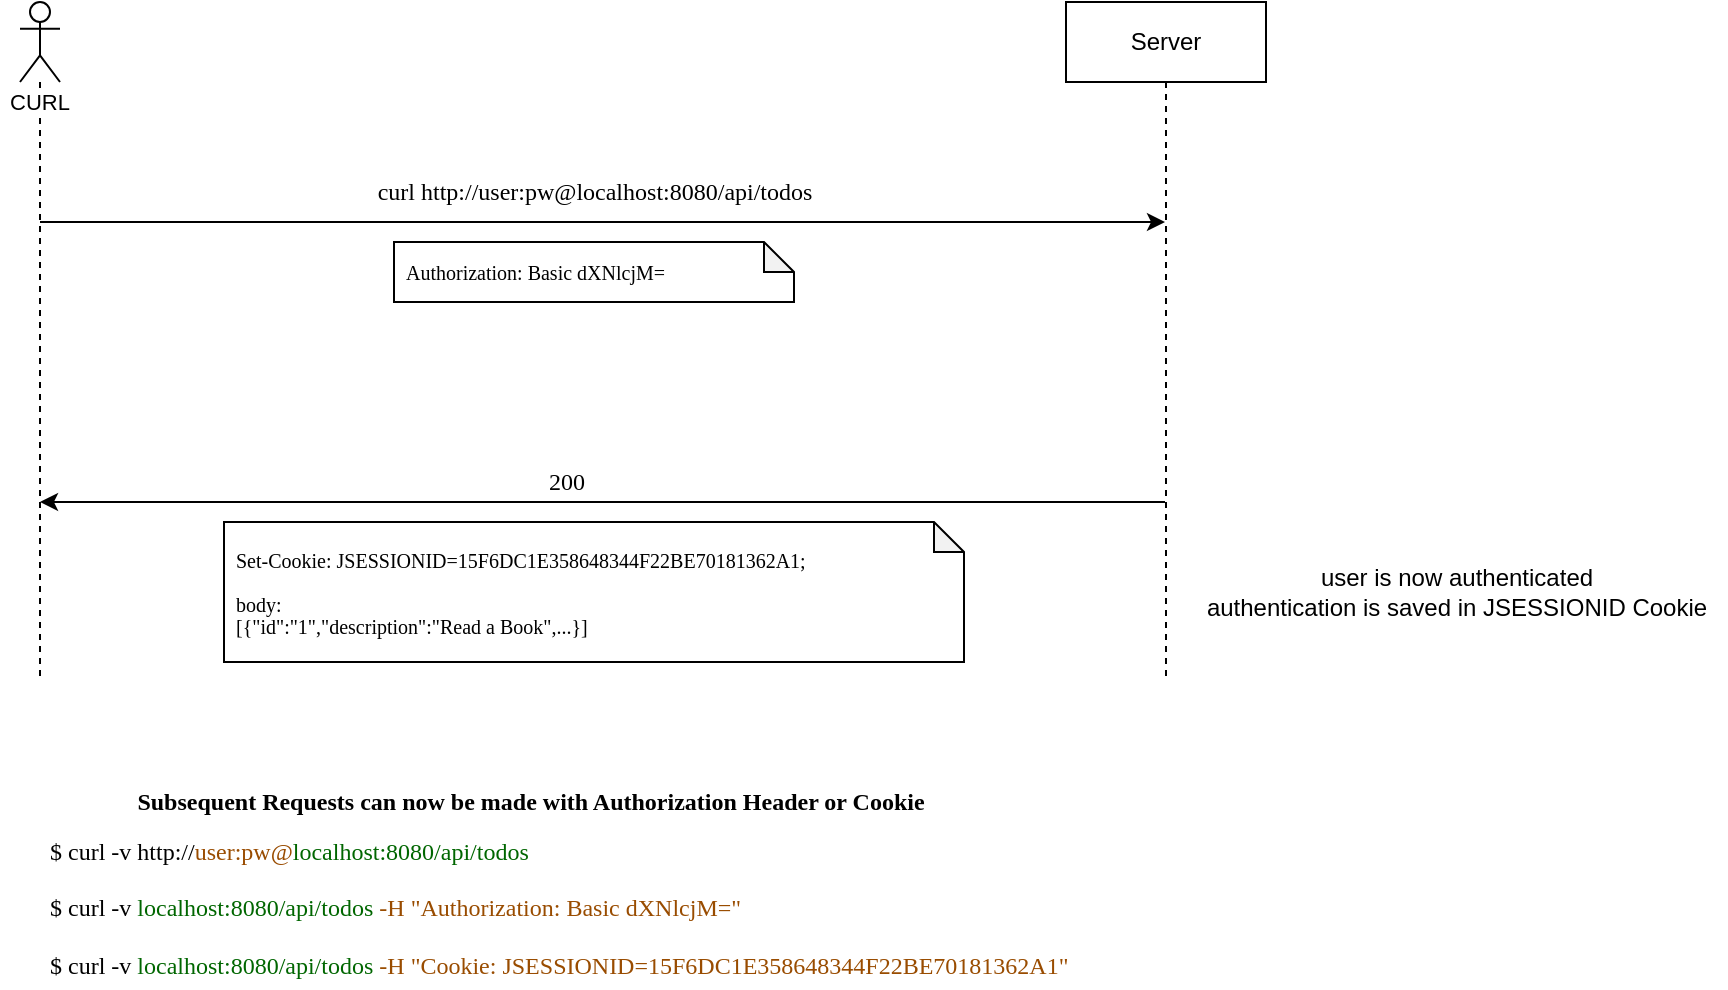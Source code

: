 <mxfile version="12.9.14"><diagram id="DCGHBPrvkiVxLQ0x9Hsp" name="Page-1"><mxGraphModel dx="927" dy="471" grid="1" gridSize="10" guides="1" tooltips="1" connect="1" arrows="1" fold="1" page="1" pageScale="1" pageWidth="827" pageHeight="1169" math="0" shadow="0"><root><mxCell id="0"/><mxCell id="1" parent="0"/><mxCell id="BqE1kj_sUkDCqcLDB07h-1" style="edgeStyle=orthogonalEdgeStyle;rounded=0;orthogonalLoop=1;jettySize=auto;html=1;" parent="1" source="BqE1kj_sUkDCqcLDB07h-5" target="BqE1kj_sUkDCqcLDB07h-10" edge="1"><mxGeometry relative="1" as="geometry"><Array as="points"><mxPoint x="550" y="590"/><mxPoint x="550" y="590"/></Array></mxGeometry></mxCell><mxCell id="BqE1kj_sUkDCqcLDB07h-5" value="&lt;font style=&quot;font-size: 11px&quot;&gt;CURL&lt;/font&gt;" style="shape=umlLifeline;participant=umlActor;perimeter=lifelinePerimeter;whiteSpace=wrap;html=1;container=1;collapsible=0;recursiveResize=0;verticalAlign=top;spacingTop=36;labelBackgroundColor=#ffffff;outlineConnect=0;" parent="1" vertex="1"><mxGeometry x="127" y="480" width="20" height="340" as="geometry"/></mxCell><mxCell id="BqE1kj_sUkDCqcLDB07h-6" style="edgeStyle=orthogonalEdgeStyle;rounded=0;orthogonalLoop=1;jettySize=auto;html=1;fontFamily=Courier New;" parent="1" source="BqE1kj_sUkDCqcLDB07h-10" target="BqE1kj_sUkDCqcLDB07h-5" edge="1"><mxGeometry relative="1" as="geometry"><Array as="points"><mxPoint x="290" y="730"/><mxPoint x="290" y="730"/></Array></mxGeometry></mxCell><mxCell id="BqE1kj_sUkDCqcLDB07h-10" value="Server" style="shape=umlLifeline;perimeter=lifelinePerimeter;whiteSpace=wrap;html=1;container=1;collapsible=0;recursiveResize=0;outlineConnect=0;" parent="1" vertex="1"><mxGeometry x="650" y="480" width="100" height="340" as="geometry"/></mxCell><mxCell id="BqE1kj_sUkDCqcLDB07h-11" value="curl http://user:pw@localhost:8080/api/todos" style="text;html=1;align=center;verticalAlign=middle;resizable=0;points=[];autosize=1;fontFamily=Verdana;" parent="1" vertex="1"><mxGeometry x="269" y="565" width="290" height="20" as="geometry"/></mxCell><mxCell id="BqE1kj_sUkDCqcLDB07h-22" value="&lt;p class=&quot;p1&quot; style=&quot;margin: 0px ; font-stretch: normal ; font-size: 10px ; line-height: normal ; font-family: &amp;#34;monaco&amp;#34;&quot;&gt;&lt;span&gt;Authorization: Basic dXNlcjM=&lt;/span&gt;&lt;br&gt;&lt;/p&gt;" style="shape=note;whiteSpace=wrap;html=1;backgroundOutline=1;darkOpacity=0.05;size=15;align=left;spacingLeft=4;" parent="1" vertex="1"><mxGeometry x="314" y="600" width="200" height="30" as="geometry"/></mxCell><mxCell id="BqE1kj_sUkDCqcLDB07h-24" value="&lt;p class=&quot;p1&quot; style=&quot;margin: 0px ; font-stretch: normal ; font-size: 10px ; line-height: normal ; font-family: &amp;#34;monaco&amp;#34;&quot;&gt;&lt;span class=&quot;s1&quot;&gt;&lt;/span&gt;&lt;/p&gt;&lt;p class=&quot;p1&quot; style=&quot;margin: 0px ; font-stretch: normal ; font-size: 10px ; line-height: normal ; font-family: &amp;#34;monaco&amp;#34;&quot;&gt;&lt;span class=&quot;s1&quot;&gt;Set-Cookie: JSESSIONID=15F6DC1E358648344F22BE70181362A1;&lt;/span&gt;&lt;/p&gt;&lt;p class=&quot;p1&quot; style=&quot;margin: 0px ; font-stretch: normal ; font-size: 10px ; line-height: normal ; font-family: &amp;#34;monaco&amp;#34;&quot;&gt;&lt;span style=&quot;font-family: &amp;#34;monaco&amp;#34;&quot;&gt;&lt;br&gt;&lt;/span&gt;&lt;/p&gt;&lt;p class=&quot;p1&quot; style=&quot;margin: 0px ; font-stretch: normal ; font-size: 10px ; line-height: normal ; font-family: &amp;#34;monaco&amp;#34;&quot;&gt;&lt;span style=&quot;font-family: &amp;#34;monaco&amp;#34;&quot;&gt;body:&lt;/span&gt;&lt;/p&gt;&lt;p class=&quot;p1&quot; style=&quot;margin: 0px ; font-stretch: normal ; font-size: 10px ; line-height: normal ; font-family: &amp;#34;monaco&amp;#34;&quot;&gt;&lt;span style=&quot;font-family: &amp;#34;monaco&amp;#34;&quot;&gt;[{&quot;id&quot;:&quot;1&quot;,&quot;description&quot;:&quot;Read a Book&quot;,...&lt;/span&gt;&lt;span&gt;}]&lt;/span&gt;&lt;/p&gt;" style="shape=note;whiteSpace=wrap;html=1;backgroundOutline=1;darkOpacity=0.05;size=15;align=left;spacingLeft=4;" parent="1" vertex="1"><mxGeometry x="229" y="740" width="370" height="70" as="geometry"/></mxCell><mxCell id="BqE1kj_sUkDCqcLDB07h-25" value="200" style="text;html=1;align=center;verticalAlign=middle;resizable=0;points=[];autosize=1;fontFamily=Verdana;" parent="1" vertex="1"><mxGeometry x="380" y="710" width="40" height="20" as="geometry"/></mxCell><mxCell id="QBLEd1RmYDSCUwZ2T1KY-13" value="&lt;p class=&quot;p1&quot; style=&quot;margin: 0px ; font-stretch: normal ; font-size: 10px ; line-height: normal ; font-family: &amp;#34;monaco&amp;#34;&quot;&gt;&lt;br&gt;&lt;/p&gt;" style="text;html=1;align=center;verticalAlign=middle;resizable=0;points=[];autosize=1;" vertex="1" parent="1"><mxGeometry x="412" y="890" width="20" height="20" as="geometry"/></mxCell><mxCell id="QBLEd1RmYDSCUwZ2T1KY-15" value="user is now authenticated&lt;br&gt;authentication is saved in JSESSIONID Cookie" style="text;html=1;align=center;verticalAlign=middle;resizable=0;points=[];autosize=1;" vertex="1" parent="1"><mxGeometry x="710" y="760" width="270" height="30" as="geometry"/></mxCell><mxCell id="QBLEd1RmYDSCUwZ2T1KY-18" value="Subsequent Requests can now be made with Authorization Header or Cookie" style="text;html=1;align=center;verticalAlign=middle;resizable=0;points=[];autosize=1;fontFamily=Verdana;fontStyle=1" vertex="1" parent="1"><mxGeometry x="117" y="870" width="530" height="20" as="geometry"/></mxCell><mxCell id="QBLEd1RmYDSCUwZ2T1KY-19" value="&lt;font&gt;$ curl -v http://&lt;font color=&quot;#994c00&quot;&gt;user:pw@&lt;/font&gt;&lt;font color=&quot;#006600&quot;&gt;localhost:8080/api/todos&lt;/font&gt;&lt;br&gt;&lt;br&gt;&lt;div&gt;&lt;span style=&quot;font-size: 12px&quot;&gt;$&amp;nbsp;&lt;/span&gt;&lt;span style=&quot;font-size: 12px ; text-align: center&quot;&gt;curl -v &lt;font color=&quot;#006600&quot;&gt;localhost:8080/api/todos&lt;/font&gt; &lt;font color=&quot;#994c00&quot;&gt;-H &quot;Authorization:&amp;nbsp;&lt;/font&gt;&lt;/span&gt;&lt;font color=&quot;#994c00&quot;&gt;Basic dXNlcjM=&quot;&lt;/font&gt;&lt;/div&gt;&lt;br&gt;$&amp;nbsp;&lt;span style=&quot;font-size: 12px ; text-align: center&quot;&gt;curl -v &lt;font color=&quot;#006600&quot;&gt;localhost:8080/api/todos&lt;/font&gt; &lt;font color=&quot;#994c00&quot;&gt;-H &quot;Cookie: JSESSIONID=15F6DC1E358648344F22BE70181362A1&quot;&lt;/font&gt;&lt;br&gt;&lt;/span&gt;&lt;/font&gt;" style="text;html=1;align=left;verticalAlign=middle;resizable=0;points=[];autosize=1;fontFamily=Verdana;" vertex="1" parent="1"><mxGeometry x="140" y="893" width="640" height="80" as="geometry"/></mxCell></root></mxGraphModel></diagram></mxfile>